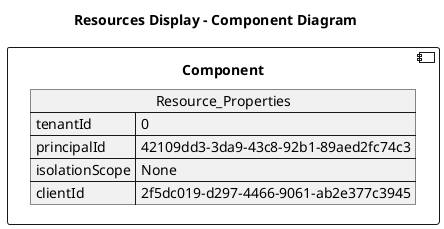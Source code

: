 @startuml

title Resources Display - Component Diagram

component Component {

json  Resource_Properties {
  "tenantId": "0",
  "principalId": "42109dd3-3da9-43c8-92b1-89aed2fc74c3",
  "isolationScope": "None",
  "clientId": "2f5dc019-d297-4466-9061-ab2e377c3945"
}
}
@enduml
